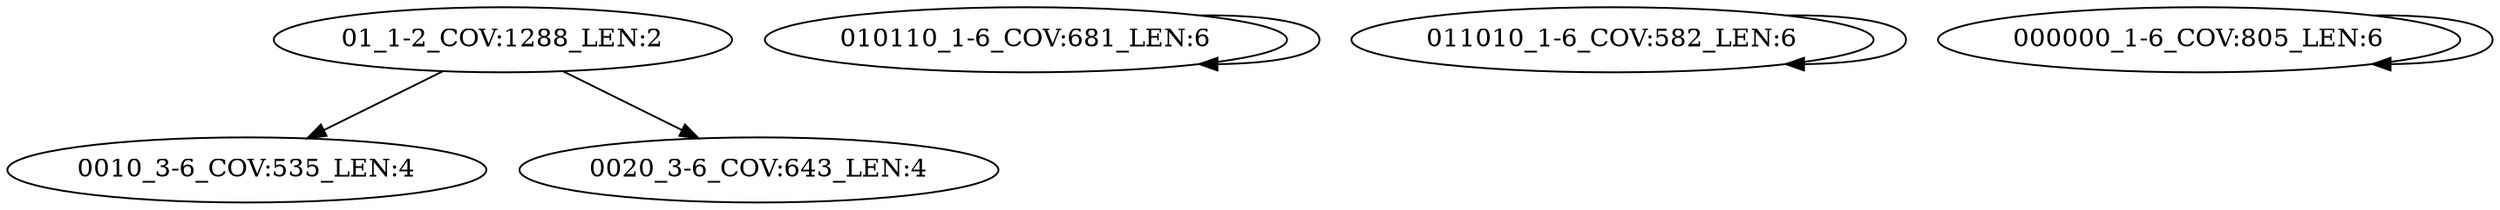 digraph G {
    "01_1-2_COV:1288_LEN:2" -> "0010_3-6_COV:535_LEN:4";
    "01_1-2_COV:1288_LEN:2" -> "0020_3-6_COV:643_LEN:4";
    "010110_1-6_COV:681_LEN:6" -> "010110_1-6_COV:681_LEN:6";
    "011010_1-6_COV:582_LEN:6" -> "011010_1-6_COV:582_LEN:6";
    "000000_1-6_COV:805_LEN:6" -> "000000_1-6_COV:805_LEN:6";
}
